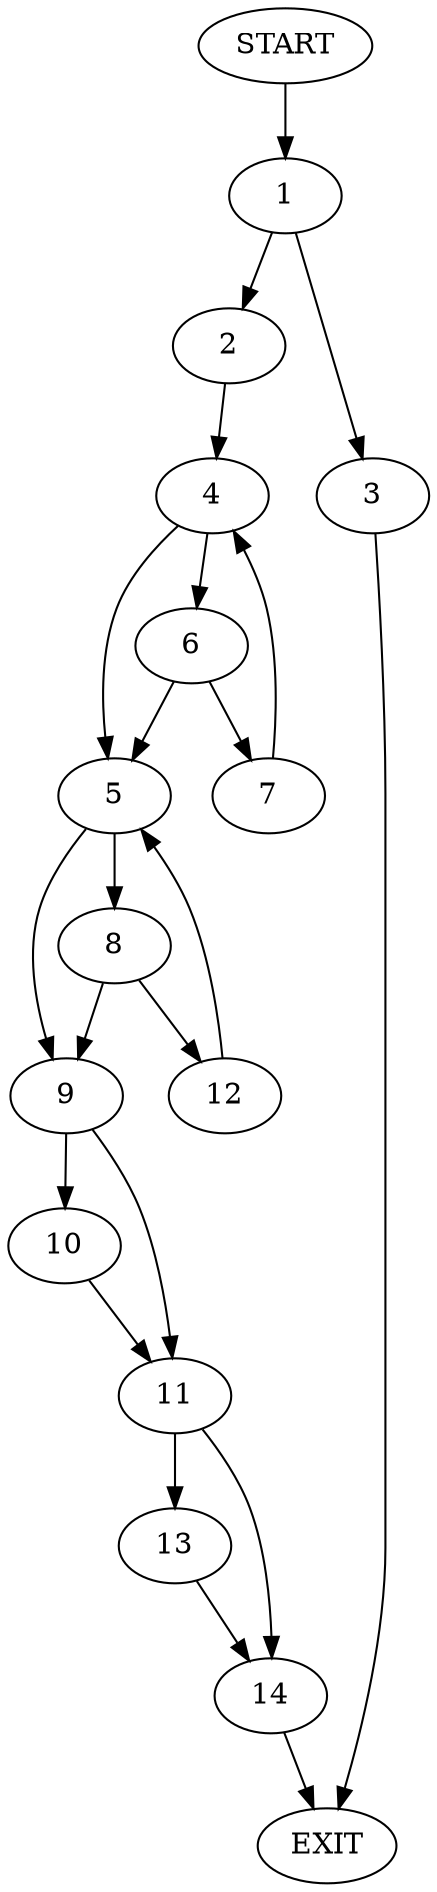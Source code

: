 digraph {
0 [label="START"]
15 [label="EXIT"]
0 -> 1
1 -> 2
1 -> 3
2 -> 4
3 -> 15
4 -> 5
4 -> 6
6 -> 5
6 -> 7
5 -> 8
5 -> 9
7 -> 4
9 -> 10
9 -> 11
8 -> 12
8 -> 9
12 -> 5
10 -> 11
11 -> 13
11 -> 14
14 -> 15
13 -> 14
}
